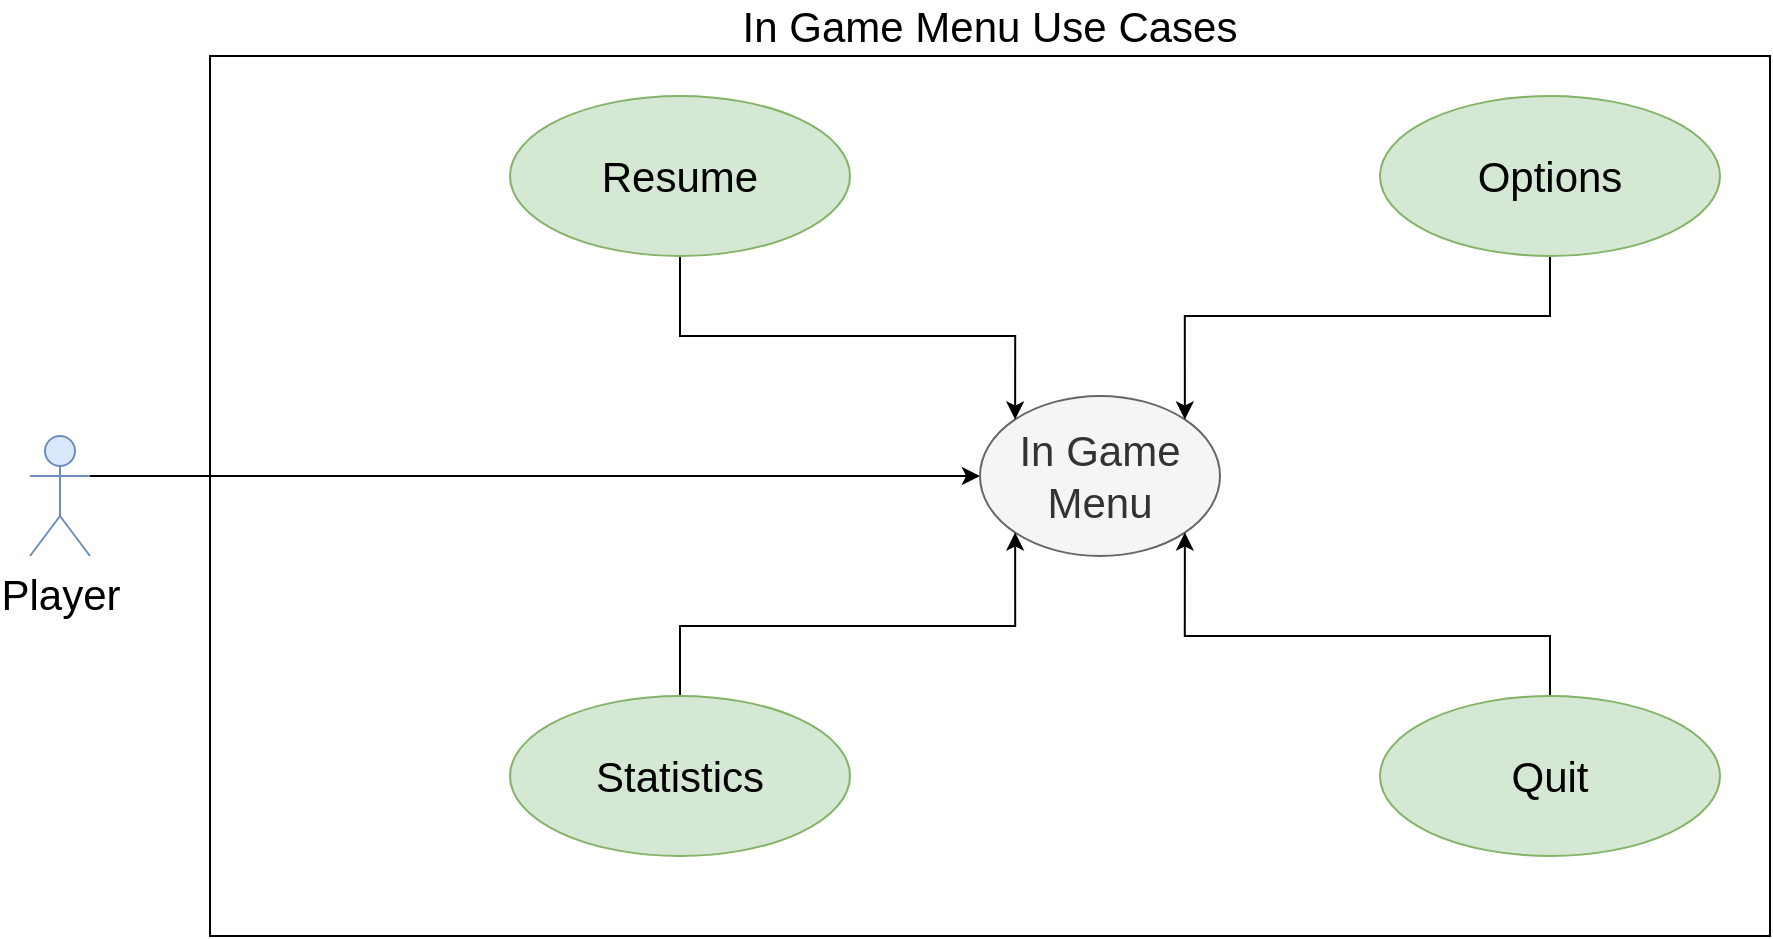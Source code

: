 <mxfile version="13.6.9" type="google"><diagram id="Un3lnvbX3PJ8jCtmw02q" name="Page-1"><mxGraphModel dx="1422" dy="713" grid="1" gridSize="10" guides="1" tooltips="1" connect="1" arrows="1" fold="1" page="1" pageScale="1" pageWidth="850" pageHeight="1100" math="0" shadow="0"><root><mxCell id="0"/><mxCell id="1" parent="0"/><mxCell id="v_QrsMh10wvFZ7hn5J_0-1" value="In Game Menu Use Cases" style="rounded=0;whiteSpace=wrap;html=1;labelPosition=center;verticalLabelPosition=top;align=center;verticalAlign=bottom;fontSize=21;" parent="1" vertex="1"><mxGeometry x="140" y="200" width="780" height="440" as="geometry"/></mxCell><mxCell id="v_QrsMh10wvFZ7hn5J_0-5" style="edgeStyle=orthogonalEdgeStyle;rounded=0;orthogonalLoop=1;jettySize=auto;html=1;exitX=1;exitY=0.333;exitDx=0;exitDy=0;exitPerimeter=0;entryX=0;entryY=0.5;entryDx=0;entryDy=0;fontSize=21;" parent="1" source="v_QrsMh10wvFZ7hn5J_0-2" target="v_QrsMh10wvFZ7hn5J_0-4" edge="1"><mxGeometry relative="1" as="geometry"/></mxCell><mxCell id="v_QrsMh10wvFZ7hn5J_0-2" value="Player" style="shape=umlActor;verticalLabelPosition=bottom;verticalAlign=top;html=1;fontSize=21;fillColor=#dae8fc;strokeColor=#6c8ebf;" parent="1" vertex="1"><mxGeometry x="50" y="390" width="30" height="60" as="geometry"/></mxCell><mxCell id="v_QrsMh10wvFZ7hn5J_0-4" value="In Game Menu" style="ellipse;whiteSpace=wrap;html=1;fontSize=21;fillColor=#f5f5f5;strokeColor=#666666;fontColor=#333333;" parent="1" vertex="1"><mxGeometry x="525" y="370" width="120" height="80" as="geometry"/></mxCell><mxCell id="v_QrsMh10wvFZ7hn5J_0-16" style="edgeStyle=orthogonalEdgeStyle;rounded=0;orthogonalLoop=1;jettySize=auto;html=1;exitX=0.5;exitY=0;exitDx=0;exitDy=0;entryX=1;entryY=1;entryDx=0;entryDy=0;fontSize=21;" parent="1" source="v_QrsMh10wvFZ7hn5J_0-8" target="v_QrsMh10wvFZ7hn5J_0-4" edge="1"><mxGeometry relative="1" as="geometry"><Array as="points"><mxPoint x="810" y="490"/><mxPoint x="627" y="490"/></Array></mxGeometry></mxCell><mxCell id="v_QrsMh10wvFZ7hn5J_0-8" value="Quit" style="ellipse;whiteSpace=wrap;html=1;fontSize=21;fillColor=#d5e8d4;strokeColor=#82b366;" parent="1" vertex="1"><mxGeometry x="725" y="520" width="170" height="80" as="geometry"/></mxCell><mxCell id="v_QrsMh10wvFZ7hn5J_0-14" style="edgeStyle=orthogonalEdgeStyle;rounded=0;orthogonalLoop=1;jettySize=auto;html=1;exitX=0.5;exitY=1;exitDx=0;exitDy=0;entryX=1;entryY=0;entryDx=0;entryDy=0;fontSize=21;" parent="1" source="v_QrsMh10wvFZ7hn5J_0-9" target="v_QrsMh10wvFZ7hn5J_0-4" edge="1"><mxGeometry relative="1" as="geometry"><Array as="points"><mxPoint x="810" y="330"/><mxPoint x="627" y="330"/></Array></mxGeometry></mxCell><mxCell id="v_QrsMh10wvFZ7hn5J_0-9" value="Options" style="ellipse;whiteSpace=wrap;html=1;fontSize=21;fillColor=#d5e8d4;strokeColor=#82b366;" parent="1" vertex="1"><mxGeometry x="725" y="220" width="170" height="80" as="geometry"/></mxCell><mxCell id="v_QrsMh10wvFZ7hn5J_0-18" style="edgeStyle=orthogonalEdgeStyle;rounded=0;orthogonalLoop=1;jettySize=auto;html=1;exitX=0.5;exitY=1;exitDx=0;exitDy=0;entryX=0;entryY=0;entryDx=0;entryDy=0;fontSize=21;" parent="1" source="v_QrsMh10wvFZ7hn5J_0-17" target="v_QrsMh10wvFZ7hn5J_0-4" edge="1"><mxGeometry relative="1" as="geometry"><Array as="points"><mxPoint x="375" y="340"/><mxPoint x="543" y="340"/></Array></mxGeometry></mxCell><mxCell id="v_QrsMh10wvFZ7hn5J_0-17" value="Resume" style="ellipse;whiteSpace=wrap;html=1;fontSize=21;fillColor=#d5e8d4;strokeColor=#82b366;" parent="1" vertex="1"><mxGeometry x="290" y="220" width="170" height="80" as="geometry"/></mxCell><mxCell id="v_QrsMh10wvFZ7hn5J_0-20" style="edgeStyle=orthogonalEdgeStyle;rounded=0;orthogonalLoop=1;jettySize=auto;html=1;exitX=0.5;exitY=0;exitDx=0;exitDy=0;entryX=0;entryY=1;entryDx=0;entryDy=0;fontSize=21;" parent="1" source="v_QrsMh10wvFZ7hn5J_0-19" target="v_QrsMh10wvFZ7hn5J_0-4" edge="1"><mxGeometry relative="1" as="geometry"/></mxCell><mxCell id="v_QrsMh10wvFZ7hn5J_0-19" value="Statistics" style="ellipse;whiteSpace=wrap;html=1;fontSize=21;fillColor=#d5e8d4;strokeColor=#82b366;" parent="1" vertex="1"><mxGeometry x="290" y="520" width="170" height="80" as="geometry"/></mxCell></root></mxGraphModel></diagram></mxfile>